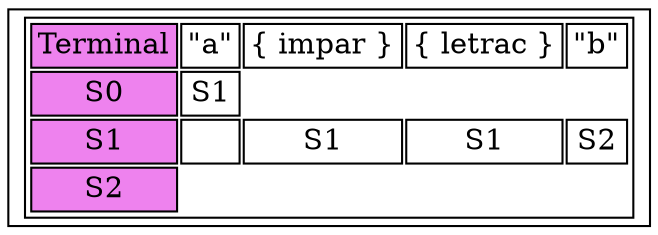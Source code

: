 digraph G{
node [shape=record];
table [ label = <
<table>
<tr><td bgcolor="violet">Terminal</td><td>"a"</td><td>\{ impar \}</td><td>\{ letrac \}</td><td>"b"</td></tr>
<tr>
<td bgcolor="violet">S0</td><td>S1</td>
</tr>
<tr>
<td bgcolor="violet">S1</td><td></td>
<td>S1</td>
<td>S1</td>
<td>S2</td>
</tr>
<tr>
<td bgcolor="violet">S2</td></tr>
</table>> ]
}
